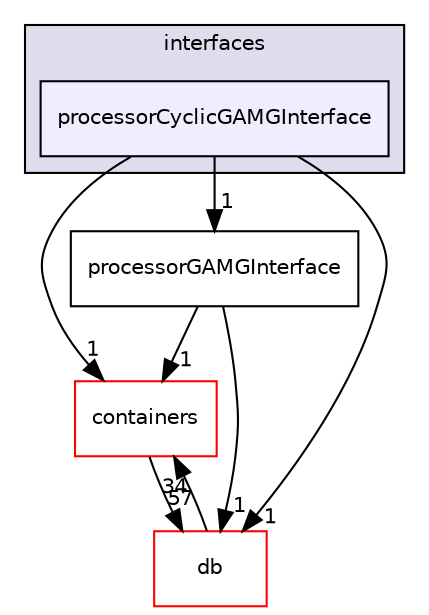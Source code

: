 digraph "src/OpenFOAM/matrices/lduMatrix/solvers/GAMG/interfaces/processorCyclicGAMGInterface" {
  bgcolor=transparent;
  compound=true
  node [ fontsize="10", fontname="Helvetica"];
  edge [ labelfontsize="10", labelfontname="Helvetica"];
  subgraph clusterdir_354e0e3f4a321ccc8878de612aa38840 {
    graph [ bgcolor="#ddddee", pencolor="black", label="interfaces" fontname="Helvetica", fontsize="10", URL="dir_354e0e3f4a321ccc8878de612aa38840.html"]
  dir_494056105461a6d6c02333018503a8bc [shape=box, label="processorCyclicGAMGInterface", style="filled", fillcolor="#eeeeff", pencolor="black", URL="dir_494056105461a6d6c02333018503a8bc.html"];
  }
  dir_19d0872053bde092be81d7fe3f56cbf7 [shape=box label="containers" color="red" URL="dir_19d0872053bde092be81d7fe3f56cbf7.html"];
  dir_27ac375961e704bf57585b65f2845afc [shape=box label="processorGAMGInterface" URL="dir_27ac375961e704bf57585b65f2845afc.html"];
  dir_63c634f7a7cfd679ac26c67fb30fc32f [shape=box label="db" color="red" URL="dir_63c634f7a7cfd679ac26c67fb30fc32f.html"];
  dir_19d0872053bde092be81d7fe3f56cbf7->dir_63c634f7a7cfd679ac26c67fb30fc32f [headlabel="57", labeldistance=1.5 headhref="dir_001901_001952.html"];
  dir_27ac375961e704bf57585b65f2845afc->dir_19d0872053bde092be81d7fe3f56cbf7 [headlabel="1", labeldistance=1.5 headhref="dir_002198_001901.html"];
  dir_27ac375961e704bf57585b65f2845afc->dir_63c634f7a7cfd679ac26c67fb30fc32f [headlabel="1", labeldistance=1.5 headhref="dir_002198_001952.html"];
  dir_63c634f7a7cfd679ac26c67fb30fc32f->dir_19d0872053bde092be81d7fe3f56cbf7 [headlabel="34", labeldistance=1.5 headhref="dir_001952_001901.html"];
  dir_494056105461a6d6c02333018503a8bc->dir_19d0872053bde092be81d7fe3f56cbf7 [headlabel="1", labeldistance=1.5 headhref="dir_002197_001901.html"];
  dir_494056105461a6d6c02333018503a8bc->dir_27ac375961e704bf57585b65f2845afc [headlabel="1", labeldistance=1.5 headhref="dir_002197_002198.html"];
  dir_494056105461a6d6c02333018503a8bc->dir_63c634f7a7cfd679ac26c67fb30fc32f [headlabel="1", labeldistance=1.5 headhref="dir_002197_001952.html"];
}
